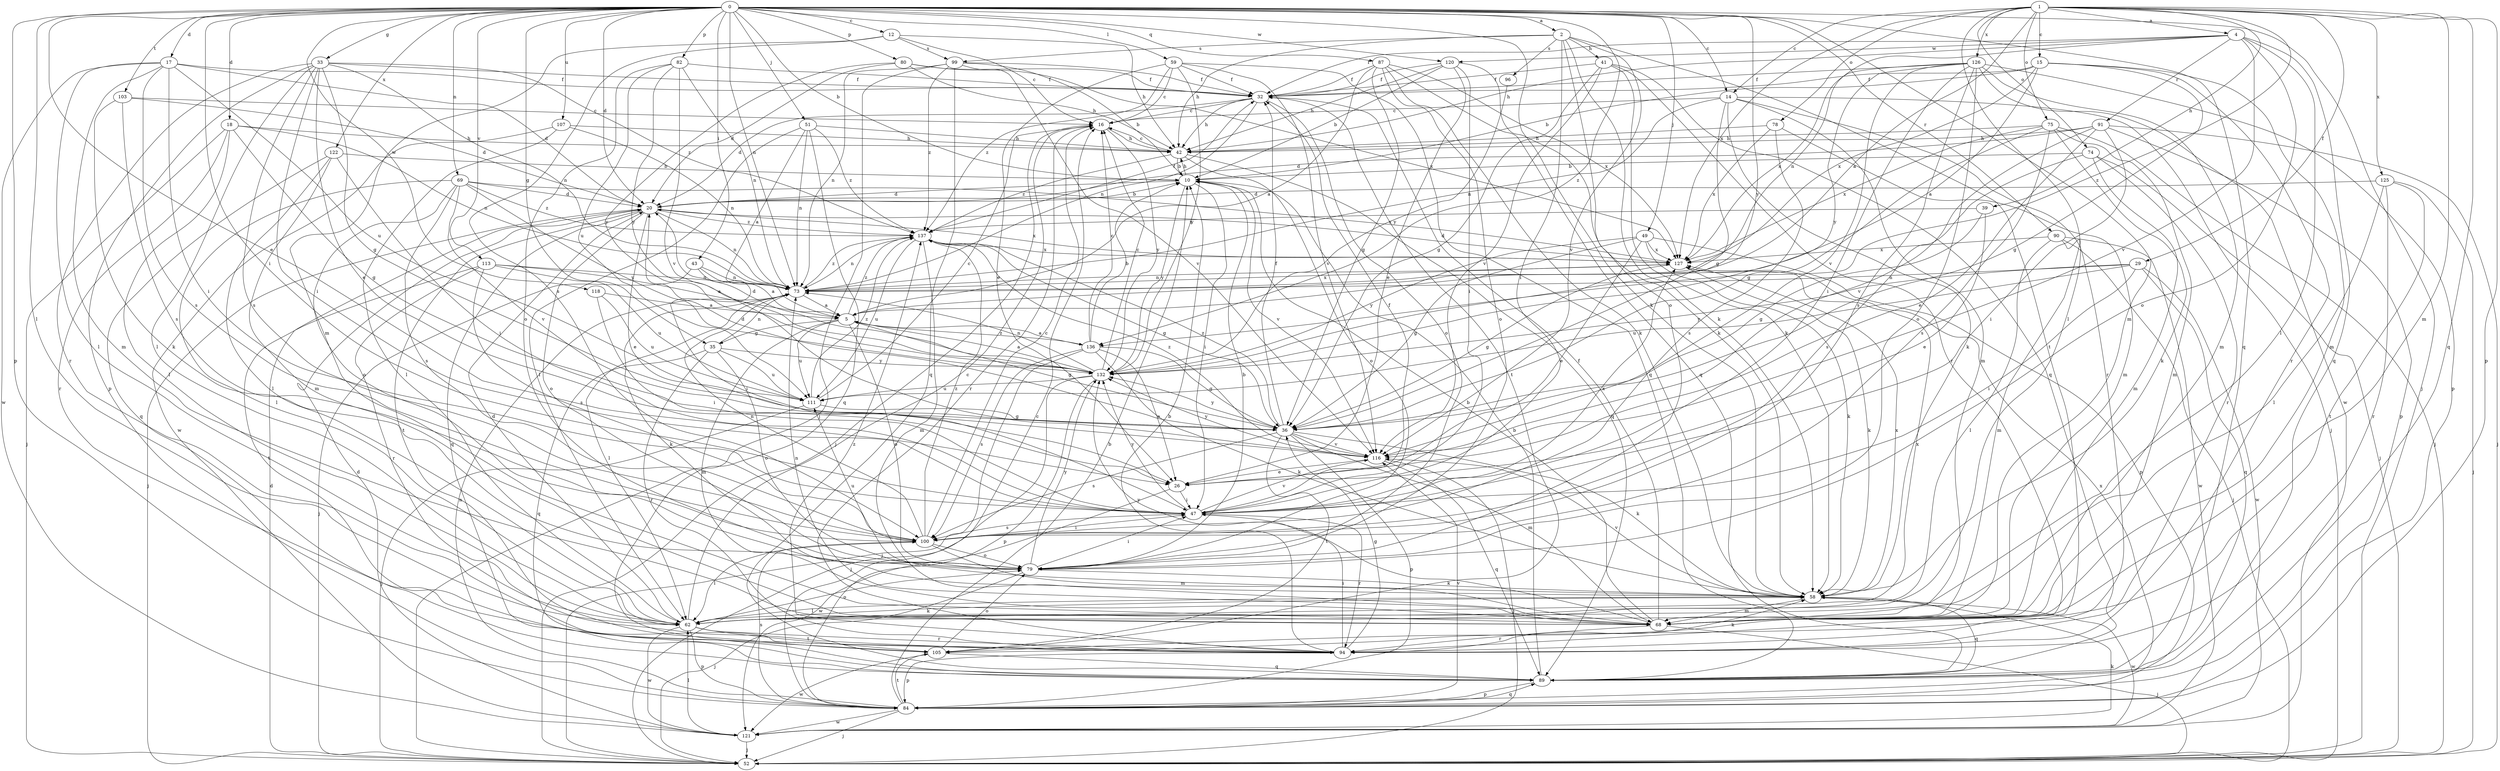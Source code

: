 strict digraph  {
0;
1;
2;
4;
5;
10;
12;
14;
15;
16;
17;
18;
20;
26;
29;
32;
33;
35;
36;
39;
41;
42;
43;
47;
49;
51;
52;
58;
59;
62;
68;
69;
73;
74;
75;
78;
79;
80;
82;
84;
87;
89;
90;
91;
94;
96;
99;
100;
103;
105;
107;
111;
113;
116;
118;
120;
121;
122;
125;
126;
127;
132;
136;
137;
0 -> 2  [label=a];
0 -> 10  [label=b];
0 -> 12  [label=c];
0 -> 14  [label=c];
0 -> 17  [label=d];
0 -> 18  [label=d];
0 -> 20  [label=d];
0 -> 26  [label=e];
0 -> 33  [label=g];
0 -> 35  [label=g];
0 -> 43  [label=i];
0 -> 47  [label=i];
0 -> 49  [label=j];
0 -> 51  [label=j];
0 -> 52  [label=j];
0 -> 58  [label=k];
0 -> 59  [label=l];
0 -> 62  [label=l];
0 -> 68  [label=m];
0 -> 69  [label=n];
0 -> 73  [label=n];
0 -> 80  [label=p];
0 -> 82  [label=p];
0 -> 84  [label=p];
0 -> 87  [label=q];
0 -> 89  [label=q];
0 -> 90  [label=r];
0 -> 103  [label=t];
0 -> 107  [label=u];
0 -> 113  [label=v];
0 -> 118  [label=w];
0 -> 120  [label=w];
0 -> 122  [label=x];
0 -> 132  [label=y];
0 -> 136  [label=z];
1 -> 4  [label=a];
1 -> 5  [label=a];
1 -> 14  [label=c];
1 -> 15  [label=c];
1 -> 29  [label=f];
1 -> 39  [label=h];
1 -> 62  [label=l];
1 -> 68  [label=m];
1 -> 74  [label=o];
1 -> 75  [label=o];
1 -> 78  [label=o];
1 -> 84  [label=p];
1 -> 89  [label=q];
1 -> 125  [label=x];
1 -> 126  [label=x];
1 -> 127  [label=x];
1 -> 136  [label=z];
2 -> 41  [label=h];
2 -> 42  [label=h];
2 -> 47  [label=i];
2 -> 58  [label=k];
2 -> 79  [label=o];
2 -> 96  [label=s];
2 -> 99  [label=s];
2 -> 105  [label=t];
2 -> 116  [label=v];
4 -> 32  [label=f];
4 -> 42  [label=h];
4 -> 62  [label=l];
4 -> 73  [label=n];
4 -> 79  [label=o];
4 -> 89  [label=q];
4 -> 91  [label=r];
4 -> 116  [label=v];
4 -> 120  [label=w];
5 -> 35  [label=g];
5 -> 36  [label=g];
5 -> 68  [label=m];
5 -> 79  [label=o];
5 -> 111  [label=u];
5 -> 136  [label=z];
5 -> 137  [label=z];
10 -> 20  [label=d];
10 -> 42  [label=h];
10 -> 47  [label=i];
10 -> 116  [label=v];
10 -> 132  [label=y];
12 -> 16  [label=c];
12 -> 42  [label=h];
12 -> 68  [label=m];
12 -> 99  [label=s];
12 -> 100  [label=s];
14 -> 16  [label=c];
14 -> 36  [label=g];
14 -> 52  [label=j];
14 -> 58  [label=k];
14 -> 68  [label=m];
14 -> 73  [label=n];
14 -> 94  [label=r];
15 -> 5  [label=a];
15 -> 10  [label=b];
15 -> 32  [label=f];
15 -> 36  [label=g];
15 -> 68  [label=m];
15 -> 94  [label=r];
15 -> 127  [label=x];
16 -> 42  [label=h];
16 -> 52  [label=j];
16 -> 94  [label=r];
16 -> 132  [label=y];
17 -> 20  [label=d];
17 -> 32  [label=f];
17 -> 47  [label=i];
17 -> 62  [label=l];
17 -> 68  [label=m];
17 -> 100  [label=s];
17 -> 111  [label=u];
17 -> 121  [label=w];
18 -> 36  [label=g];
18 -> 42  [label=h];
18 -> 52  [label=j];
18 -> 62  [label=l];
18 -> 73  [label=n];
18 -> 94  [label=r];
20 -> 10  [label=b];
20 -> 26  [label=e];
20 -> 52  [label=j];
20 -> 73  [label=n];
20 -> 79  [label=o];
20 -> 89  [label=q];
20 -> 105  [label=t];
20 -> 127  [label=x];
20 -> 137  [label=z];
26 -> 47  [label=i];
26 -> 121  [label=w];
29 -> 47  [label=i];
29 -> 73  [label=n];
29 -> 89  [label=q];
29 -> 111  [label=u];
29 -> 121  [label=w];
29 -> 132  [label=y];
32 -> 16  [label=c];
32 -> 20  [label=d];
32 -> 42  [label=h];
32 -> 73  [label=n];
32 -> 79  [label=o];
32 -> 105  [label=t];
33 -> 26  [label=e];
33 -> 32  [label=f];
33 -> 36  [label=g];
33 -> 47  [label=i];
33 -> 62  [label=l];
33 -> 73  [label=n];
33 -> 84  [label=p];
33 -> 94  [label=r];
33 -> 100  [label=s];
33 -> 137  [label=z];
35 -> 73  [label=n];
35 -> 79  [label=o];
35 -> 89  [label=q];
35 -> 94  [label=r];
35 -> 111  [label=u];
35 -> 132  [label=y];
36 -> 20  [label=d];
36 -> 32  [label=f];
36 -> 58  [label=k];
36 -> 68  [label=m];
36 -> 84  [label=p];
36 -> 100  [label=s];
36 -> 105  [label=t];
36 -> 116  [label=v];
36 -> 132  [label=y];
36 -> 137  [label=z];
39 -> 26  [label=e];
39 -> 36  [label=g];
39 -> 137  [label=z];
41 -> 32  [label=f];
41 -> 36  [label=g];
41 -> 58  [label=k];
41 -> 89  [label=q];
41 -> 94  [label=r];
41 -> 116  [label=v];
42 -> 10  [label=b];
42 -> 16  [label=c];
42 -> 79  [label=o];
42 -> 89  [label=q];
42 -> 137  [label=z];
43 -> 5  [label=a];
43 -> 47  [label=i];
43 -> 52  [label=j];
43 -> 73  [label=n];
47 -> 32  [label=f];
47 -> 94  [label=r];
47 -> 100  [label=s];
47 -> 116  [label=v];
47 -> 127  [label=x];
47 -> 132  [label=y];
49 -> 26  [label=e];
49 -> 36  [label=g];
49 -> 58  [label=k];
49 -> 84  [label=p];
49 -> 127  [label=x];
49 -> 132  [label=y];
51 -> 5  [label=a];
51 -> 42  [label=h];
51 -> 62  [label=l];
51 -> 73  [label=n];
51 -> 89  [label=q];
51 -> 137  [label=z];
52 -> 20  [label=d];
58 -> 62  [label=l];
58 -> 68  [label=m];
58 -> 89  [label=q];
58 -> 116  [label=v];
58 -> 121  [label=w];
58 -> 127  [label=x];
59 -> 16  [label=c];
59 -> 26  [label=e];
59 -> 32  [label=f];
59 -> 89  [label=q];
59 -> 116  [label=v];
59 -> 132  [label=y];
59 -> 137  [label=z];
62 -> 16  [label=c];
62 -> 20  [label=d];
62 -> 58  [label=k];
62 -> 79  [label=o];
62 -> 84  [label=p];
62 -> 94  [label=r];
62 -> 105  [label=t];
62 -> 121  [label=w];
62 -> 127  [label=x];
68 -> 10  [label=b];
68 -> 32  [label=f];
68 -> 52  [label=j];
68 -> 73  [label=n];
68 -> 94  [label=r];
68 -> 132  [label=y];
69 -> 20  [label=d];
69 -> 62  [label=l];
69 -> 79  [label=o];
69 -> 100  [label=s];
69 -> 116  [label=v];
69 -> 127  [label=x];
69 -> 132  [label=y];
69 -> 137  [label=z];
73 -> 5  [label=a];
73 -> 58  [label=k];
73 -> 62  [label=l];
73 -> 127  [label=x];
73 -> 137  [label=z];
74 -> 10  [label=b];
74 -> 52  [label=j];
74 -> 68  [label=m];
74 -> 94  [label=r];
74 -> 100  [label=s];
75 -> 36  [label=g];
75 -> 42  [label=h];
75 -> 52  [label=j];
75 -> 58  [label=k];
75 -> 68  [label=m];
75 -> 100  [label=s];
75 -> 127  [label=x];
78 -> 42  [label=h];
78 -> 68  [label=m];
78 -> 100  [label=s];
78 -> 127  [label=x];
79 -> 10  [label=b];
79 -> 47  [label=i];
79 -> 52  [label=j];
79 -> 58  [label=k];
79 -> 111  [label=u];
79 -> 132  [label=y];
80 -> 20  [label=d];
80 -> 32  [label=f];
80 -> 42  [label=h];
80 -> 127  [label=x];
80 -> 132  [label=y];
82 -> 32  [label=f];
82 -> 73  [label=n];
82 -> 79  [label=o];
82 -> 111  [label=u];
82 -> 116  [label=v];
82 -> 132  [label=y];
84 -> 10  [label=b];
84 -> 16  [label=c];
84 -> 52  [label=j];
84 -> 73  [label=n];
84 -> 89  [label=q];
84 -> 100  [label=s];
84 -> 105  [label=t];
84 -> 116  [label=v];
84 -> 121  [label=w];
84 -> 127  [label=x];
87 -> 5  [label=a];
87 -> 32  [label=f];
87 -> 36  [label=g];
87 -> 58  [label=k];
87 -> 79  [label=o];
87 -> 89  [label=q];
87 -> 127  [label=x];
89 -> 10  [label=b];
89 -> 84  [label=p];
90 -> 52  [label=j];
90 -> 62  [label=l];
90 -> 68  [label=m];
90 -> 121  [label=w];
90 -> 127  [label=x];
91 -> 20  [label=d];
91 -> 26  [label=e];
91 -> 42  [label=h];
91 -> 47  [label=i];
91 -> 52  [label=j];
91 -> 84  [label=p];
91 -> 116  [label=v];
94 -> 10  [label=b];
94 -> 36  [label=g];
94 -> 47  [label=i];
94 -> 58  [label=k];
94 -> 84  [label=p];
94 -> 137  [label=z];
96 -> 132  [label=y];
99 -> 10  [label=b];
99 -> 32  [label=f];
99 -> 52  [label=j];
99 -> 73  [label=n];
99 -> 89  [label=q];
99 -> 116  [label=v];
99 -> 137  [label=z];
100 -> 16  [label=c];
100 -> 47  [label=i];
100 -> 62  [label=l];
100 -> 68  [label=m];
100 -> 73  [label=n];
100 -> 79  [label=o];
100 -> 137  [label=z];
103 -> 16  [label=c];
103 -> 20  [label=d];
103 -> 58  [label=k];
103 -> 100  [label=s];
105 -> 79  [label=o];
105 -> 89  [label=q];
105 -> 121  [label=w];
107 -> 42  [label=h];
107 -> 62  [label=l];
107 -> 73  [label=n];
107 -> 121  [label=w];
111 -> 16  [label=c];
111 -> 36  [label=g];
111 -> 52  [label=j];
111 -> 137  [label=z];
113 -> 5  [label=a];
113 -> 73  [label=n];
113 -> 94  [label=r];
113 -> 100  [label=s];
113 -> 105  [label=t];
113 -> 111  [label=u];
116 -> 26  [label=e];
116 -> 52  [label=j];
116 -> 89  [label=q];
116 -> 132  [label=y];
116 -> 137  [label=z];
118 -> 5  [label=a];
118 -> 47  [label=i];
118 -> 111  [label=u];
120 -> 10  [label=b];
120 -> 26  [label=e];
120 -> 32  [label=f];
120 -> 42  [label=h];
120 -> 47  [label=i];
120 -> 58  [label=k];
121 -> 20  [label=d];
121 -> 52  [label=j];
121 -> 58  [label=k];
121 -> 62  [label=l];
122 -> 10  [label=b];
122 -> 47  [label=i];
122 -> 62  [label=l];
122 -> 68  [label=m];
122 -> 89  [label=q];
125 -> 20  [label=d];
125 -> 52  [label=j];
125 -> 62  [label=l];
125 -> 94  [label=r];
125 -> 105  [label=t];
126 -> 32  [label=f];
126 -> 47  [label=i];
126 -> 68  [label=m];
126 -> 79  [label=o];
126 -> 84  [label=p];
126 -> 100  [label=s];
126 -> 116  [label=v];
126 -> 121  [label=w];
126 -> 127  [label=x];
126 -> 132  [label=y];
127 -> 20  [label=d];
127 -> 36  [label=g];
127 -> 58  [label=k];
127 -> 73  [label=n];
132 -> 5  [label=a];
132 -> 16  [label=c];
132 -> 20  [label=d];
132 -> 52  [label=j];
132 -> 73  [label=n];
132 -> 84  [label=p];
132 -> 111  [label=u];
136 -> 5  [label=a];
136 -> 10  [label=b];
136 -> 16  [label=c];
136 -> 26  [label=e];
136 -> 36  [label=g];
136 -> 52  [label=j];
136 -> 58  [label=k];
136 -> 100  [label=s];
137 -> 32  [label=f];
137 -> 36  [label=g];
137 -> 68  [label=m];
137 -> 73  [label=n];
137 -> 111  [label=u];
137 -> 127  [label=x];
}
